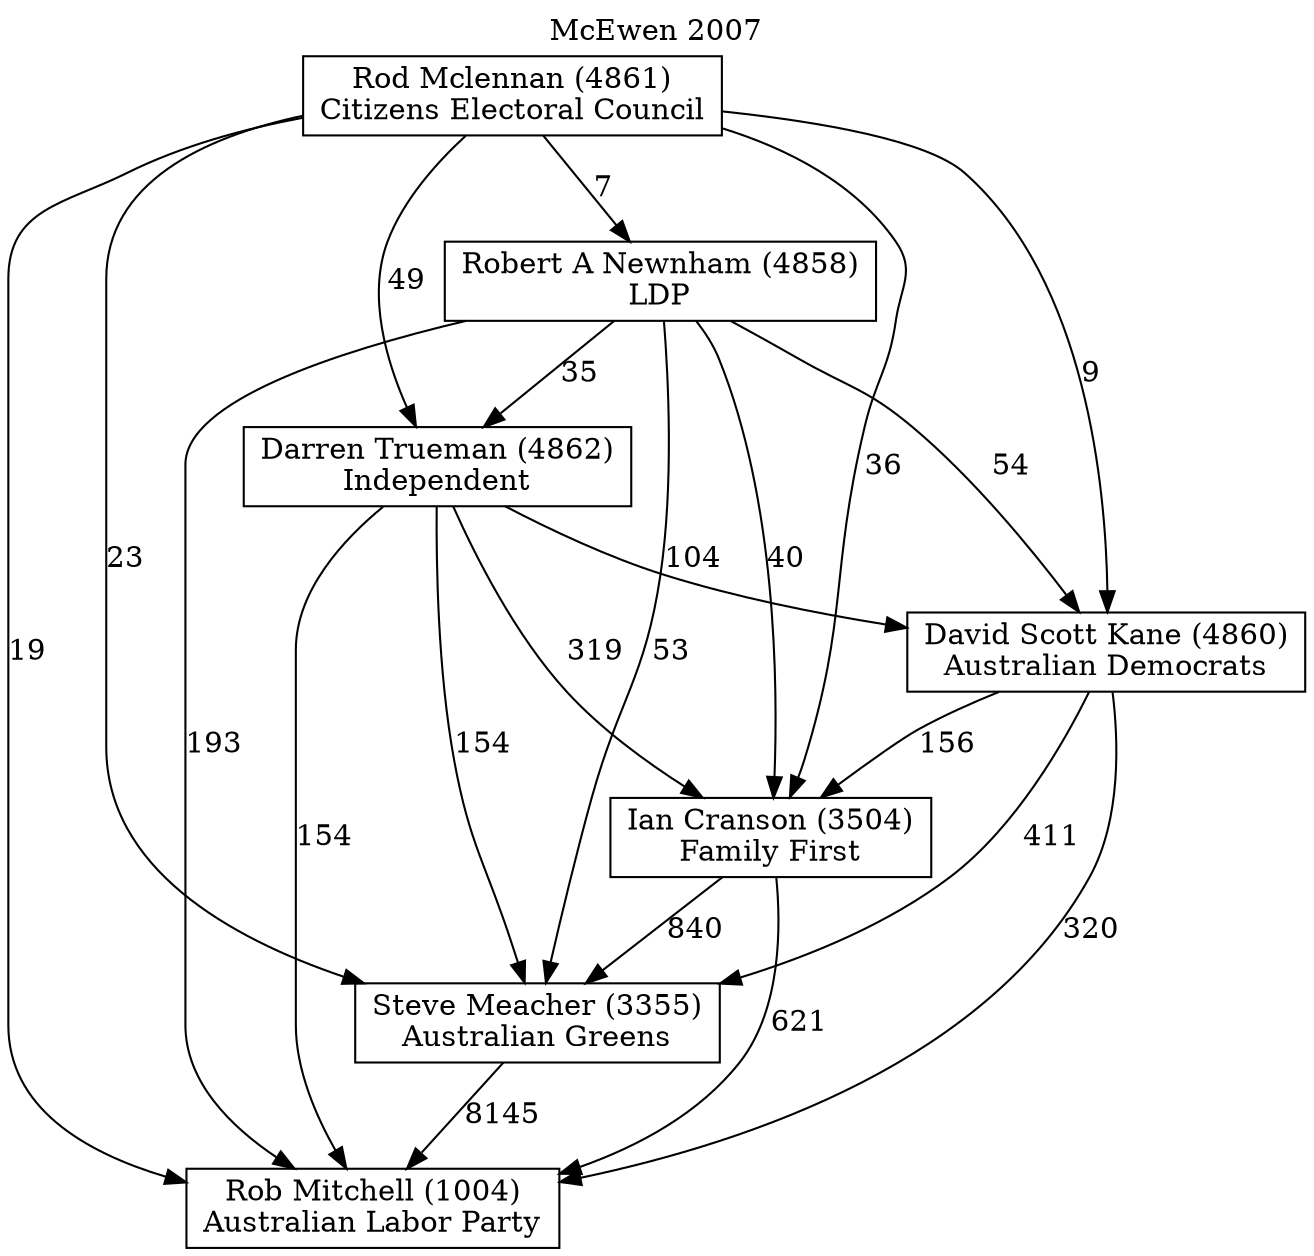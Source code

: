 // House preference flow
digraph "Rob Mitchell (1004)_McEwen_2007" {
	graph [label="McEwen 2007" labelloc=t mclimit=10]
	node [shape=box]
	"Rob Mitchell (1004)" [label="Rob Mitchell (1004)
Australian Labor Party"]
	"Steve Meacher (3355)" [label="Steve Meacher (3355)
Australian Greens"]
	"Ian Cranson (3504)" [label="Ian Cranson (3504)
Family First"]
	"David Scott Kane (4860)" [label="David Scott Kane (4860)
Australian Democrats"]
	"Darren Trueman (4862)" [label="Darren Trueman (4862)
Independent"]
	"Robert A Newnham (4858)" [label="Robert A Newnham (4858)
LDP"]
	"Rod Mclennan (4861)" [label="Rod Mclennan (4861)
Citizens Electoral Council"]
	"Steve Meacher (3355)" -> "Rob Mitchell (1004)" [label=8145]
	"Ian Cranson (3504)" -> "Steve Meacher (3355)" [label=840]
	"David Scott Kane (4860)" -> "Ian Cranson (3504)" [label=156]
	"Darren Trueman (4862)" -> "David Scott Kane (4860)" [label=104]
	"Robert A Newnham (4858)" -> "Darren Trueman (4862)" [label=35]
	"Rod Mclennan (4861)" -> "Robert A Newnham (4858)" [label=7]
	"Ian Cranson (3504)" -> "Rob Mitchell (1004)" [label=621]
	"David Scott Kane (4860)" -> "Rob Mitchell (1004)" [label=320]
	"Darren Trueman (4862)" -> "Rob Mitchell (1004)" [label=154]
	"Robert A Newnham (4858)" -> "Rob Mitchell (1004)" [label=193]
	"Rod Mclennan (4861)" -> "Rob Mitchell (1004)" [label=19]
	"Rod Mclennan (4861)" -> "Darren Trueman (4862)" [label=49]
	"Robert A Newnham (4858)" -> "David Scott Kane (4860)" [label=54]
	"Rod Mclennan (4861)" -> "David Scott Kane (4860)" [label=9]
	"Darren Trueman (4862)" -> "Ian Cranson (3504)" [label=319]
	"Robert A Newnham (4858)" -> "Ian Cranson (3504)" [label=40]
	"Rod Mclennan (4861)" -> "Ian Cranson (3504)" [label=36]
	"David Scott Kane (4860)" -> "Steve Meacher (3355)" [label=411]
	"Darren Trueman (4862)" -> "Steve Meacher (3355)" [label=154]
	"Robert A Newnham (4858)" -> "Steve Meacher (3355)" [label=53]
	"Rod Mclennan (4861)" -> "Steve Meacher (3355)" [label=23]
}
